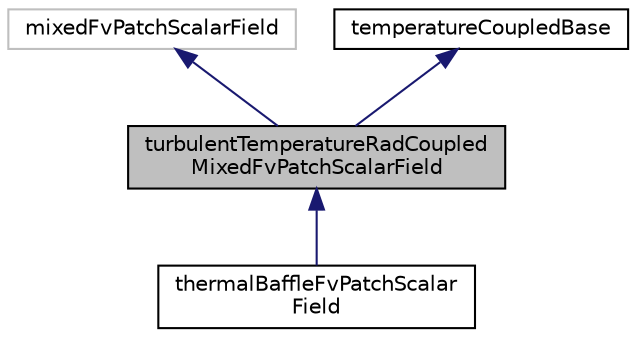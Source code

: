digraph "turbulentTemperatureRadCoupledMixedFvPatchScalarField"
{
  bgcolor="transparent";
  edge [fontname="Helvetica",fontsize="10",labelfontname="Helvetica",labelfontsize="10"];
  node [fontname="Helvetica",fontsize="10",shape=record];
  Node1 [label="turbulentTemperatureRadCoupled\lMixedFvPatchScalarField",height=0.2,width=0.4,color="black", fillcolor="grey75", style="filled", fontcolor="black"];
  Node2 -> Node1 [dir="back",color="midnightblue",fontsize="10",style="solid",fontname="Helvetica"];
  Node2 [label="mixedFvPatchScalarField",height=0.2,width=0.4,color="grey75"];
  Node3 -> Node1 [dir="back",color="midnightblue",fontsize="10",style="solid",fontname="Helvetica"];
  Node3 [label="temperatureCoupledBase",height=0.2,width=0.4,color="black",URL="$a02654.html",tooltip="Common functions for use in temperature coupled boundaries. "];
  Node1 -> Node4 [dir="back",color="midnightblue",fontsize="10",style="solid",fontname="Helvetica"];
  Node4 [label="thermalBaffleFvPatchScalar\lField",height=0.2,width=0.4,color="black",URL="$a02672.html",tooltip="This boundary condition provides a coupled temperature condition between multiple mesh regions..."];
}
